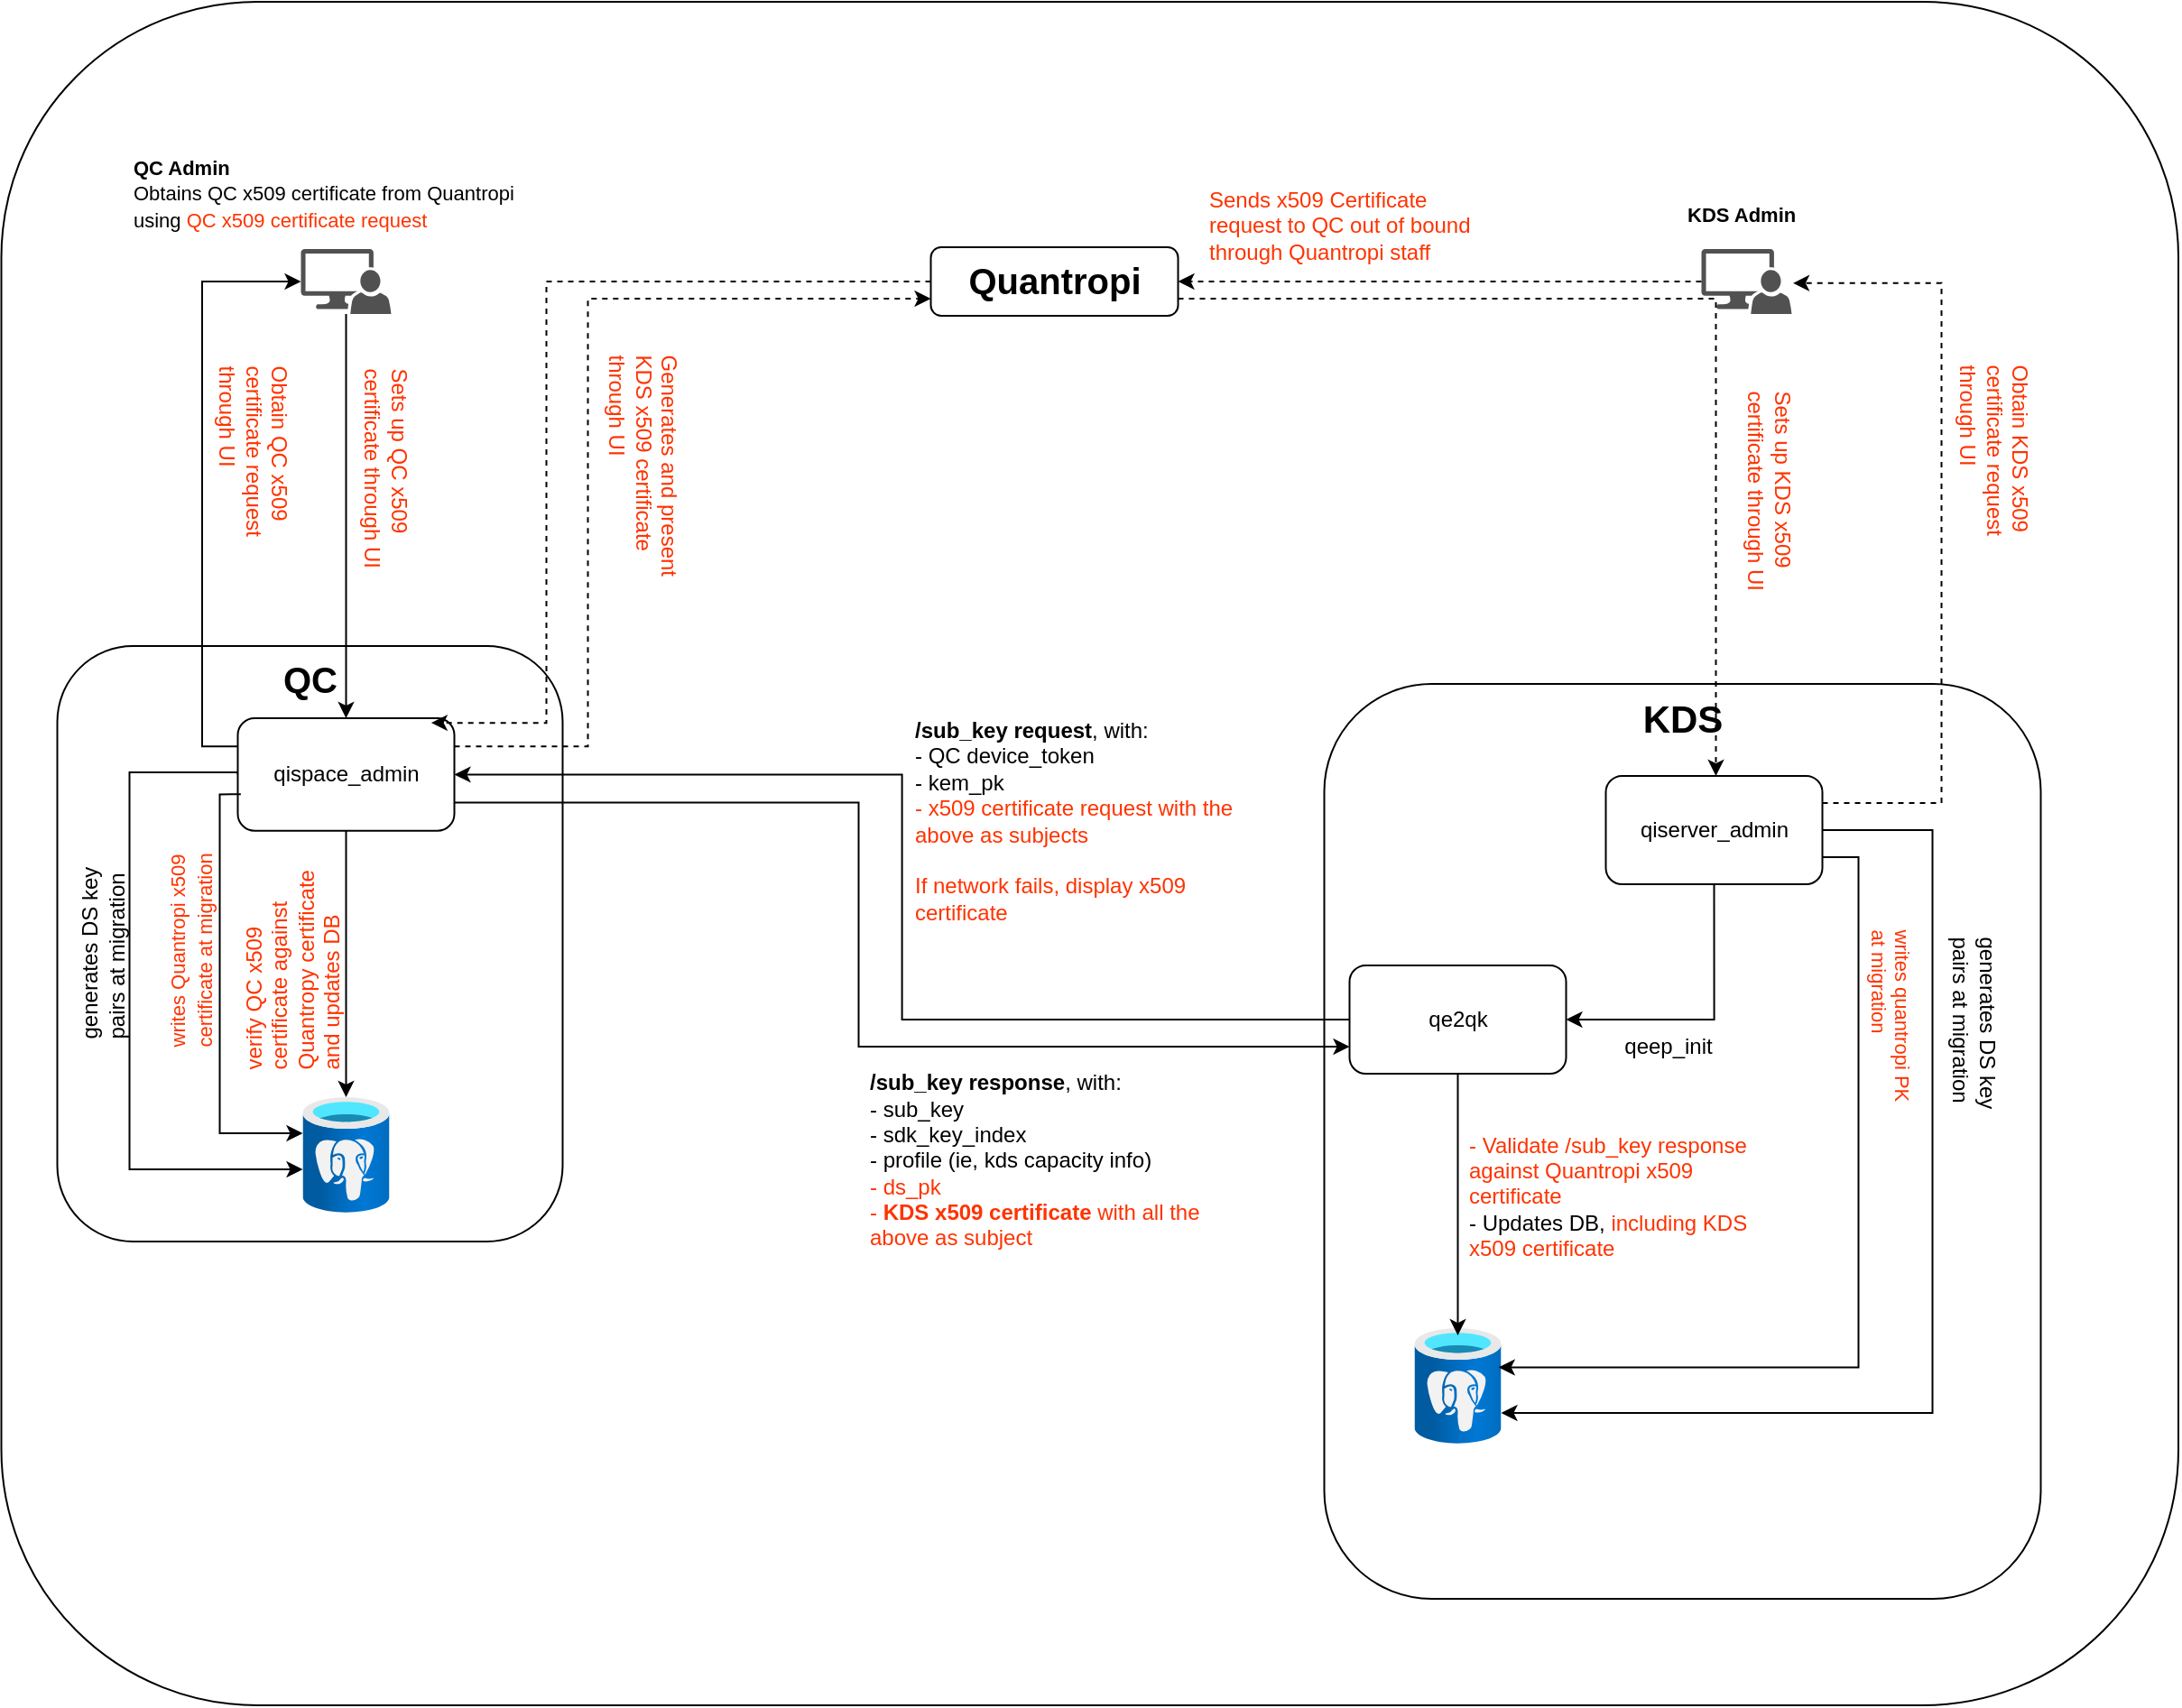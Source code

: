 <mxfile version="24.7.17">
  <diagram name="Page-1" id="JdUeqftF3ewd7vPqp3t6">
    <mxGraphModel dx="1818" dy="1190" grid="0" gridSize="10" guides="1" tooltips="1" connect="1" arrows="1" fold="1" page="1" pageScale="1" pageWidth="850" pageHeight="1100" math="0" shadow="0">
      <root>
        <mxCell id="0" />
        <mxCell id="1" parent="0" />
        <mxCell id="nJFF-xajyy8-XzAQjmIH-46" value="" style="rounded=1;whiteSpace=wrap;html=1;align=center;verticalAlign=top;" vertex="1" parent="1">
          <mxGeometry x="28.75" y="94" width="1206.25" height="944" as="geometry" />
        </mxCell>
        <mxCell id="tTESNeV0Gu1LoBYlUzwr-9" value="" style="group" parent="1" vertex="1" connectable="0">
          <mxGeometry x="138.75" y="347" width="266" height="434" as="geometry" />
        </mxCell>
        <mxCell id="tTESNeV0Gu1LoBYlUzwr-5" value="&lt;b&gt;&lt;font style=&quot;font-size: 20px;&quot;&gt;QC&lt;/font&gt;&lt;/b&gt;" style="rounded=1;whiteSpace=wrap;html=1;align=center;verticalAlign=top;" parent="tTESNeV0Gu1LoBYlUzwr-9" vertex="1">
          <mxGeometry x="-79" y="104" width="280" height="330" as="geometry" />
        </mxCell>
        <mxCell id="tTESNeV0Gu1LoBYlUzwr-17" style="edgeStyle=orthogonalEdgeStyle;rounded=0;orthogonalLoop=1;jettySize=auto;html=1;exitX=0;exitY=0.5;exitDx=0;exitDy=0;" parent="tTESNeV0Gu1LoBYlUzwr-9" source="tTESNeV0Gu1LoBYlUzwr-1" target="tTESNeV0Gu1LoBYlUzwr-4" edge="1">
          <mxGeometry relative="1" as="geometry">
            <Array as="points">
              <mxPoint x="21" y="174" />
              <mxPoint x="-39" y="174" />
              <mxPoint x="-39" y="394" />
            </Array>
          </mxGeometry>
        </mxCell>
        <mxCell id="tTESNeV0Gu1LoBYlUzwr-1" value="qispace_admin" style="rounded=1;whiteSpace=wrap;html=1;" parent="tTESNeV0Gu1LoBYlUzwr-9" vertex="1">
          <mxGeometry x="21" y="144" width="120" height="62.38" as="geometry" />
        </mxCell>
        <mxCell id="tTESNeV0Gu1LoBYlUzwr-4" value="" style="image;aspect=fixed;html=1;points=[];align=center;fontSize=12;image=img/lib/azure2/databases/Azure_Database_PostgreSQL_Server.svg;" parent="tTESNeV0Gu1LoBYlUzwr-9" vertex="1">
          <mxGeometry x="57" y="353.997" width="48" height="64" as="geometry" />
        </mxCell>
        <mxCell id="tTESNeV0Gu1LoBYlUzwr-19" style="edgeStyle=orthogonalEdgeStyle;rounded=0;orthogonalLoop=1;jettySize=auto;html=1;exitX=0.014;exitY=0.676;exitDx=0;exitDy=0;exitPerimeter=0;fontColor=#FF3300;" parent="tTESNeV0Gu1LoBYlUzwr-9" source="tTESNeV0Gu1LoBYlUzwr-1" target="tTESNeV0Gu1LoBYlUzwr-4" edge="1">
          <mxGeometry relative="1" as="geometry">
            <mxPoint x="31" y="171" as="sourcePoint" />
            <mxPoint x="67" y="326" as="targetPoint" />
            <Array as="points">
              <mxPoint x="11" y="186" />
              <mxPoint x="11" y="374" />
            </Array>
          </mxGeometry>
        </mxCell>
        <mxCell id="tTESNeV0Gu1LoBYlUzwr-18" value="generates DS key pairs at migration" style="text;html=1;align=left;verticalAlign=middle;whiteSpace=wrap;rounded=0;rotation=-90;" parent="tTESNeV0Gu1LoBYlUzwr-9" vertex="1">
          <mxGeometry x="-109" y="254" width="110" height="30" as="geometry" />
        </mxCell>
        <mxCell id="tTESNeV0Gu1LoBYlUzwr-31" value="Sets up QC x509 certificate through UI" style="text;html=1;align=left;verticalAlign=middle;whiteSpace=wrap;rounded=0;rotation=90;fontColor=#FF3300;" parent="tTESNeV0Gu1LoBYlUzwr-9" vertex="1">
          <mxGeometry x="40" y="-3" width="127" height="30" as="geometry" />
        </mxCell>
        <mxCell id="tTESNeV0Gu1LoBYlUzwr-32" style="edgeStyle=orthogonalEdgeStyle;rounded=0;orthogonalLoop=1;jettySize=auto;html=1;exitX=0.5;exitY=1;exitDx=0;exitDy=0;" parent="tTESNeV0Gu1LoBYlUzwr-9" source="tTESNeV0Gu1LoBYlUzwr-1" target="tTESNeV0Gu1LoBYlUzwr-4" edge="1">
          <mxGeometry relative="1" as="geometry">
            <mxPoint x="90" y="-70" as="sourcePoint" />
            <mxPoint x="91" y="154" as="targetPoint" />
          </mxGeometry>
        </mxCell>
        <mxCell id="tTESNeV0Gu1LoBYlUzwr-33" value="verify QC x509 certificate against Quantropy certificate and updates DB" style="text;html=1;align=left;verticalAlign=middle;whiteSpace=wrap;rounded=0;rotation=-90;fontColor=#FF3300;" parent="tTESNeV0Gu1LoBYlUzwr-9" vertex="1">
          <mxGeometry x="-13" y="254" width="127" height="46" as="geometry" />
        </mxCell>
        <mxCell id="tTESNeV0Gu1LoBYlUzwr-10" value="" style="group" parent="1" vertex="1" connectable="0">
          <mxGeometry x="761.75" y="472" width="397" height="507" as="geometry" />
        </mxCell>
        <mxCell id="tTESNeV0Gu1LoBYlUzwr-11" value="&lt;b&gt;&lt;font style=&quot;font-size: 21px;&quot;&gt;KDS&lt;/font&gt;&lt;/b&gt;" style="rounded=1;whiteSpace=wrap;html=1;align=center;verticalAlign=top;" parent="tTESNeV0Gu1LoBYlUzwr-10" vertex="1">
          <mxGeometry width="397" height="507" as="geometry" />
        </mxCell>
        <mxCell id="iAeIExdUGCIjS5VBDX8z-1" style="edgeStyle=orthogonalEdgeStyle;rounded=0;orthogonalLoop=1;jettySize=auto;html=1;exitX=0.5;exitY=1;exitDx=0;exitDy=0;entryX=1;entryY=0.5;entryDx=0;entryDy=0;" parent="tTESNeV0Gu1LoBYlUzwr-10" source="tTESNeV0Gu1LoBYlUzwr-12" target="tTESNeV0Gu1LoBYlUzwr-14" edge="1">
          <mxGeometry relative="1" as="geometry" />
        </mxCell>
        <mxCell id="tTESNeV0Gu1LoBYlUzwr-12" value="qiserver_admin" style="rounded=1;whiteSpace=wrap;html=1;" parent="tTESNeV0Gu1LoBYlUzwr-10" vertex="1">
          <mxGeometry x="156" y="51" width="120" height="60" as="geometry" />
        </mxCell>
        <mxCell id="tTESNeV0Gu1LoBYlUzwr-13" value="" style="image;aspect=fixed;html=1;points=[];align=center;fontSize=12;image=img/lib/azure2/databases/Azure_Database_PostgreSQL_Server.svg;" parent="tTESNeV0Gu1LoBYlUzwr-10" vertex="1">
          <mxGeometry x="50" y="357" width="48" height="64" as="geometry" />
        </mxCell>
        <mxCell id="tTESNeV0Gu1LoBYlUzwr-14" value="qe2qk" style="rounded=1;whiteSpace=wrap;html=1;" parent="tTESNeV0Gu1LoBYlUzwr-10" vertex="1">
          <mxGeometry x="14" y="156" width="120" height="60" as="geometry" />
        </mxCell>
        <mxCell id="tTESNeV0Gu1LoBYlUzwr-35" style="edgeStyle=orthogonalEdgeStyle;rounded=0;orthogonalLoop=1;jettySize=auto;html=1;exitX=1;exitY=0.5;exitDx=0;exitDy=0;" parent="tTESNeV0Gu1LoBYlUzwr-10" source="tTESNeV0Gu1LoBYlUzwr-12" target="tTESNeV0Gu1LoBYlUzwr-13" edge="1">
          <mxGeometry relative="1" as="geometry">
            <mxPoint x="286" y="157" as="sourcePoint" />
            <mxPoint x="322" y="376" as="targetPoint" />
            <Array as="points">
              <mxPoint x="337" y="81" />
              <mxPoint x="337" y="404" />
            </Array>
          </mxGeometry>
        </mxCell>
        <mxCell id="tTESNeV0Gu1LoBYlUzwr-34" value="generates DS key pairs at migration" style="text;html=1;align=left;verticalAlign=middle;whiteSpace=wrap;rounded=0;rotation=90;" parent="tTESNeV0Gu1LoBYlUzwr-10" vertex="1">
          <mxGeometry x="305" y="178" width="110" height="30" as="geometry" />
        </mxCell>
        <mxCell id="tTESNeV0Gu1LoBYlUzwr-36" style="edgeStyle=orthogonalEdgeStyle;rounded=0;orthogonalLoop=1;jettySize=auto;html=1;exitX=1;exitY=0.75;exitDx=0;exitDy=0;entryX=0.971;entryY=0.339;entryDx=0;entryDy=0;entryPerimeter=0;" parent="tTESNeV0Gu1LoBYlUzwr-10" source="tTESNeV0Gu1LoBYlUzwr-12" target="tTESNeV0Gu1LoBYlUzwr-13" edge="1">
          <mxGeometry relative="1" as="geometry">
            <mxPoint x="286" y="91" as="sourcePoint" />
            <mxPoint x="108" y="302" as="targetPoint" />
            <Array as="points">
              <mxPoint x="296" y="96" />
              <mxPoint x="296" y="379" />
            </Array>
          </mxGeometry>
        </mxCell>
        <mxCell id="tTESNeV0Gu1LoBYlUzwr-37" value="&lt;span style=&quot;font-size: 11px; text-wrap: nowrap; background-color: rgb(255, 255, 255);&quot;&gt;writes quantropi PK&lt;/span&gt;&lt;div style=&quot;font-size: 11px; text-wrap: nowrap;&quot;&gt;at migration&lt;/div&gt;" style="text;html=1;align=left;verticalAlign=middle;whiteSpace=wrap;rounded=0;rotation=90;fontColor=#FF3300;" parent="tTESNeV0Gu1LoBYlUzwr-10" vertex="1">
          <mxGeometry x="263" y="171" width="103" height="30" as="geometry" />
        </mxCell>
        <mxCell id="iAeIExdUGCIjS5VBDX8z-12" value="qeep_init" style="text;html=1;align=center;verticalAlign=middle;whiteSpace=wrap;rounded=0;rotation=0;" parent="tTESNeV0Gu1LoBYlUzwr-10" vertex="1">
          <mxGeometry x="154" y="186" width="73" height="30" as="geometry" />
        </mxCell>
        <mxCell id="iAeIExdUGCIjS5VBDX8z-19" style="edgeStyle=orthogonalEdgeStyle;rounded=0;orthogonalLoop=1;jettySize=auto;html=1;exitX=0.5;exitY=1;exitDx=0;exitDy=0;entryX=0.5;entryY=0.063;entryDx=0;entryDy=0;entryPerimeter=0;" parent="tTESNeV0Gu1LoBYlUzwr-10" source="tTESNeV0Gu1LoBYlUzwr-14" target="tTESNeV0Gu1LoBYlUzwr-13" edge="1">
          <mxGeometry relative="1" as="geometry" />
        </mxCell>
        <mxCell id="iAeIExdUGCIjS5VBDX8z-20" value="&lt;div&gt;&lt;font color=&quot;#ff3300&quot;&gt;&lt;span style=&quot;background-color: initial;&quot;&gt;- Validate /sub_key response against Quantropi x509 certificate&lt;/span&gt;&lt;br&gt;&lt;/font&gt;&lt;/div&gt;&lt;div&gt;&lt;span style=&quot;background-color: initial;&quot;&gt;- Updates DB, &lt;font color=&quot;#ff3300&quot;&gt;including KDS x509 certificate&lt;/font&gt;&lt;/span&gt;&lt;/div&gt;" style="text;html=1;align=left;verticalAlign=middle;whiteSpace=wrap;rounded=0;rotation=0;" parent="tTESNeV0Gu1LoBYlUzwr-10" vertex="1">
          <mxGeometry x="78" y="250" width="169" height="67" as="geometry" />
        </mxCell>
        <mxCell id="tTESNeV0Gu1LoBYlUzwr-16" value="&lt;b&gt;&lt;font style=&quot;font-size: 20px;&quot;&gt;Quantropi&lt;/font&gt;&lt;/b&gt;" style="rounded=1;whiteSpace=wrap;html=1;align=center;verticalAlign=top;" parent="1" vertex="1">
          <mxGeometry x="543.75" y="230" width="137" height="38" as="geometry" />
        </mxCell>
        <mxCell id="tTESNeV0Gu1LoBYlUzwr-24" style="edgeStyle=orthogonalEdgeStyle;rounded=0;orthogonalLoop=1;jettySize=auto;html=1;" parent="1" source="tTESNeV0Gu1LoBYlUzwr-23" target="tTESNeV0Gu1LoBYlUzwr-1" edge="1">
          <mxGeometry relative="1" as="geometry" />
        </mxCell>
        <mxCell id="tTESNeV0Gu1LoBYlUzwr-29" value="&lt;span style=&quot;font-size: 11px; text-wrap: nowrap; background-color: rgb(255, 255, 255);&quot;&gt;&lt;b&gt;QC Admin&lt;/b&gt;&lt;/span&gt;&lt;div style=&quot;&quot;&gt;&lt;span style=&quot;font-size: 11px; text-wrap: nowrap; background-color: rgb(255, 255, 255);&quot;&gt;Obtains QC x509 certificate from Quantropi&lt;/span&gt;&lt;/div&gt;&lt;div style=&quot;&quot;&gt;&lt;span style=&quot;font-size: 11px; text-wrap: nowrap; background-color: rgb(255, 255, 255);&quot;&gt;using &lt;font color=&quot;#ff3300&quot;&gt;QC x509 certificate request&lt;/font&gt;&lt;/span&gt;&lt;/div&gt;" style="text;html=1;align=left;verticalAlign=middle;whiteSpace=wrap;rounded=0;rotation=0;" parent="1" vertex="1">
          <mxGeometry x="99.75" y="174" width="221" height="51" as="geometry" />
        </mxCell>
        <mxCell id="tTESNeV0Gu1LoBYlUzwr-23" value="" style="sketch=0;pointerEvents=1;shadow=0;dashed=0;html=1;strokeColor=none;labelPosition=center;verticalLabelPosition=bottom;verticalAlign=top;align=center;fillColor=#515151;shape=mxgraph.mscae.system_center.admin_console" parent="1" vertex="1">
          <mxGeometry x="194.75" y="231" width="50" height="36" as="geometry" />
        </mxCell>
        <mxCell id="tTESNeV0Gu1LoBYlUzwr-21" value="&lt;span style=&quot;font-size: 11px; text-wrap: nowrap; background-color: rgb(255, 255, 255);&quot;&gt;writes Quantropi x509&amp;nbsp;&lt;/span&gt;&lt;div&gt;&lt;span style=&quot;font-size: 11px; text-wrap: nowrap; background-color: rgb(255, 255, 255);&quot;&gt;certificate at migration&lt;/span&gt;&lt;/div&gt;" style="text;html=1;align=left;verticalAlign=middle;whiteSpace=wrap;rounded=0;rotation=-90;fontColor=#FF3300;" parent="1" vertex="1">
          <mxGeometry x="72" y="599.75" width="121.5" height="30" as="geometry" />
        </mxCell>
        <mxCell id="iAeIExdUGCIjS5VBDX8z-13" style="edgeStyle=orthogonalEdgeStyle;rounded=0;orthogonalLoop=1;jettySize=auto;html=1;exitX=0;exitY=0.5;exitDx=0;exitDy=0;entryX=1;entryY=0.5;entryDx=0;entryDy=0;" parent="1" source="tTESNeV0Gu1LoBYlUzwr-14" target="tTESNeV0Gu1LoBYlUzwr-1" edge="1">
          <mxGeometry relative="1" as="geometry" />
        </mxCell>
        <mxCell id="iAeIExdUGCIjS5VBDX8z-14" value="&lt;b&gt;/sub_key request&lt;/b&gt;, with:&lt;div&gt;- QC device_token&lt;br&gt;&lt;div&gt;- kem_pk&lt;/div&gt;&lt;div&gt;&lt;font color=&quot;#ff3300&quot;&gt;- x509 certificate request with the above as subjects&lt;/font&gt;&lt;/div&gt;&lt;/div&gt;&lt;div&gt;&lt;font color=&quot;#ff3300&quot;&gt;&lt;br&gt;&lt;/font&gt;&lt;/div&gt;&lt;div&gt;&lt;font color=&quot;#ff3300&quot;&gt;If network fails, display x509 certificate&amp;nbsp;&lt;/font&gt;&lt;/div&gt;" style="text;html=1;align=left;verticalAlign=middle;whiteSpace=wrap;rounded=0;rotation=0;" parent="1" vertex="1">
          <mxGeometry x="532.75" y="472" width="202" height="152" as="geometry" />
        </mxCell>
        <mxCell id="iAeIExdUGCIjS5VBDX8z-16" style="edgeStyle=orthogonalEdgeStyle;rounded=0;orthogonalLoop=1;jettySize=auto;html=1;exitX=1;exitY=0.75;exitDx=0;exitDy=0;entryX=0;entryY=0.75;entryDx=0;entryDy=0;" parent="1" source="tTESNeV0Gu1LoBYlUzwr-1" target="tTESNeV0Gu1LoBYlUzwr-14" edge="1">
          <mxGeometry relative="1" as="geometry">
            <mxPoint x="785.75" y="641" as="sourcePoint" />
            <mxPoint x="670.75" y="918" as="targetPoint" />
            <Array as="points">
              <mxPoint x="503.75" y="538" />
              <mxPoint x="503.75" y="673" />
            </Array>
          </mxGeometry>
        </mxCell>
        <mxCell id="iAeIExdUGCIjS5VBDX8z-17" value="&lt;b&gt;/sub_key response&lt;/b&gt;, with:&lt;br&gt;&lt;span style=&quot;background-color: initial;&quot;&gt;- sub_key&lt;/span&gt;&lt;br&gt;&lt;span style=&quot;background-color: initial;&quot;&gt;- sdk_key_index&lt;/span&gt;&lt;br&gt;&lt;span style=&quot;background-color: initial;&quot;&gt;-&amp;nbsp;profile (ie, kds capacity info)&lt;/span&gt;&lt;br&gt;&lt;div&gt;&lt;font color=&quot;#ff3300&quot;&gt;- ds_pk&lt;/font&gt;&lt;/div&gt;&lt;div&gt;&lt;font color=&quot;#ff3300&quot;&gt;- &lt;b&gt;KDS x509 certificate&lt;/b&gt; with all the above as subject&lt;/font&gt;&lt;/div&gt;" style="text;html=1;align=left;verticalAlign=middle;whiteSpace=wrap;rounded=0;rotation=0;" parent="1" vertex="1">
          <mxGeometry x="507.75" y="682" width="193" height="108" as="geometry" />
        </mxCell>
        <mxCell id="iAeIExdUGCIjS5VBDX8z-21" style="edgeStyle=orthogonalEdgeStyle;rounded=0;orthogonalLoop=1;jettySize=auto;html=1;exitX=0;exitY=0.25;exitDx=0;exitDy=0;entryX=0;entryY=0.5;entryDx=0;entryDy=0;entryPerimeter=0;" parent="1" source="tTESNeV0Gu1LoBYlUzwr-1" target="tTESNeV0Gu1LoBYlUzwr-23" edge="1">
          <mxGeometry relative="1" as="geometry">
            <Array as="points">
              <mxPoint x="140" y="507" />
              <mxPoint x="140" y="249" />
            </Array>
          </mxGeometry>
        </mxCell>
        <mxCell id="iAeIExdUGCIjS5VBDX8z-23" value="Obtain QC x509 certificate request through UI" style="text;html=1;align=left;verticalAlign=middle;whiteSpace=wrap;rounded=0;rotation=90;fontColor=#FF3300;" parent="1" vertex="1">
          <mxGeometry x="105.25" y="332.5" width="127" height="49" as="geometry" />
        </mxCell>
        <mxCell id="iAeIExdUGCIjS5VBDX8z-27" value="&lt;span style=&quot;font-size: 11px; text-wrap: nowrap; background-color: rgb(255, 255, 255);&quot;&gt;&lt;b&gt;KDS Admin&lt;/b&gt;&lt;/span&gt;" style="text;html=1;align=left;verticalAlign=middle;whiteSpace=wrap;rounded=0;rotation=0;" parent="1" vertex="1">
          <mxGeometry x="960.75" y="198" width="70" height="27" as="geometry" />
        </mxCell>
        <mxCell id="iAeIExdUGCIjS5VBDX8z-28" value="" style="sketch=0;pointerEvents=1;shadow=0;dashed=0;html=1;strokeColor=none;labelPosition=center;verticalLabelPosition=bottom;verticalAlign=top;align=center;fillColor=#515151;shape=mxgraph.mscae.system_center.admin_console" parent="1" vertex="1">
          <mxGeometry x="970.75" y="231" width="50" height="36" as="geometry" />
        </mxCell>
        <mxCell id="iAeIExdUGCIjS5VBDX8z-29" style="edgeStyle=orthogonalEdgeStyle;rounded=0;orthogonalLoop=1;jettySize=auto;html=1;exitX=1;exitY=0.25;exitDx=0;exitDy=0;entryX=1.015;entryY=0.525;entryDx=0;entryDy=0;entryPerimeter=0;dashed=1;" parent="1" source="tTESNeV0Gu1LoBYlUzwr-12" target="iAeIExdUGCIjS5VBDX8z-28" edge="1">
          <mxGeometry relative="1" as="geometry">
            <mxPoint x="1123.75" y="522" as="sourcePoint" />
            <mxPoint x="1158.75" y="264" as="targetPoint" />
            <Array as="points">
              <mxPoint x="1103.75" y="538" />
              <mxPoint x="1103.75" y="250" />
            </Array>
          </mxGeometry>
        </mxCell>
        <mxCell id="iAeIExdUGCIjS5VBDX8z-30" value="Obtain KDS x509 certificate request through UI" style="text;html=1;align=left;verticalAlign=middle;whiteSpace=wrap;rounded=0;rotation=90;fontColor=#FF3300;" parent="1" vertex="1">
          <mxGeometry x="1069.75" y="332.5" width="127" height="49" as="geometry" />
        </mxCell>
        <mxCell id="iAeIExdUGCIjS5VBDX8z-31" style="edgeStyle=orthogonalEdgeStyle;rounded=0;orthogonalLoop=1;jettySize=auto;html=1;exitX=0;exitY=0.5;exitDx=0;exitDy=0;entryX=1;entryY=0.5;entryDx=0;entryDy=0;exitPerimeter=0;dashed=1;" parent="1" source="iAeIExdUGCIjS5VBDX8z-28" target="tTESNeV0Gu1LoBYlUzwr-16" edge="1">
          <mxGeometry relative="1" as="geometry">
            <mxPoint x="1047.75" y="548" as="sourcePoint" />
            <mxPoint x="1031.75" y="260" as="targetPoint" />
            <Array as="points">
              <mxPoint x="683.75" y="249" />
            </Array>
          </mxGeometry>
        </mxCell>
        <mxCell id="iAeIExdUGCIjS5VBDX8z-32" value="Sends x509 Certificate request to QC out of bound through Quantropi staff" style="text;html=1;align=left;verticalAlign=middle;whiteSpace=wrap;rounded=0;rotation=0;fontColor=#FF3300;" parent="1" vertex="1">
          <mxGeometry x="695.75" y="193" width="164" height="49" as="geometry" />
        </mxCell>
        <mxCell id="iAeIExdUGCIjS5VBDX8z-33" style="edgeStyle=orthogonalEdgeStyle;rounded=0;orthogonalLoop=1;jettySize=auto;html=1;exitX=0;exitY=0.5;exitDx=0;exitDy=0;entryX=0.893;entryY=0.041;entryDx=0;entryDy=0;entryPerimeter=0;dashed=1;" parent="1" source="tTESNeV0Gu1LoBYlUzwr-16" target="tTESNeV0Gu1LoBYlUzwr-1" edge="1">
          <mxGeometry relative="1" as="geometry">
            <Array as="points">
              <mxPoint x="330.75" y="249" />
              <mxPoint x="330.75" y="494" />
            </Array>
          </mxGeometry>
        </mxCell>
        <mxCell id="iAeIExdUGCIjS5VBDX8z-35" style="edgeStyle=orthogonalEdgeStyle;rounded=0;orthogonalLoop=1;jettySize=auto;html=1;entryX=0;entryY=0.75;entryDx=0;entryDy=0;dashed=1;exitX=1;exitY=0.25;exitDx=0;exitDy=0;" parent="1" source="tTESNeV0Gu1LoBYlUzwr-1" target="tTESNeV0Gu1LoBYlUzwr-16" edge="1">
          <mxGeometry relative="1" as="geometry">
            <mxPoint x="423.75" y="343" as="sourcePoint" />
            <mxPoint x="455.75" y="523" as="targetPoint" />
            <Array as="points">
              <mxPoint x="353.75" y="507" />
              <mxPoint x="353.75" y="259" />
            </Array>
          </mxGeometry>
        </mxCell>
        <mxCell id="iAeIExdUGCIjS5VBDX8z-36" style="edgeStyle=orthogonalEdgeStyle;rounded=0;orthogonalLoop=1;jettySize=auto;html=1;dashed=1;exitX=1;exitY=0.75;exitDx=0;exitDy=0;" parent="1" source="tTESNeV0Gu1LoBYlUzwr-16" target="tTESNeV0Gu1LoBYlUzwr-12" edge="1">
          <mxGeometry relative="1" as="geometry">
            <mxPoint x="714.75" y="555" as="sourcePoint" />
            <mxPoint x="973.75" y="407" as="targetPoint" />
            <Array as="points">
              <mxPoint x="978.75" y="259" />
            </Array>
          </mxGeometry>
        </mxCell>
        <mxCell id="iAeIExdUGCIjS5VBDX8z-37" value="Sets up KDS x509 certificate through UI" style="text;html=1;align=left;verticalAlign=middle;whiteSpace=wrap;rounded=0;rotation=90;fontColor=#FF3300;" parent="1" vertex="1">
          <mxGeometry x="944.75" y="347" width="127" height="49" as="geometry" />
        </mxCell>
        <mxCell id="iAeIExdUGCIjS5VBDX8z-38" value="Generates and present KDS x509 certificate through UI" style="text;html=1;align=left;verticalAlign=middle;whiteSpace=wrap;rounded=0;rotation=90;fontColor=#FF3300;" parent="1" vertex="1">
          <mxGeometry x="320.75" y="327" width="127" height="49" as="geometry" />
        </mxCell>
      </root>
    </mxGraphModel>
  </diagram>
</mxfile>
